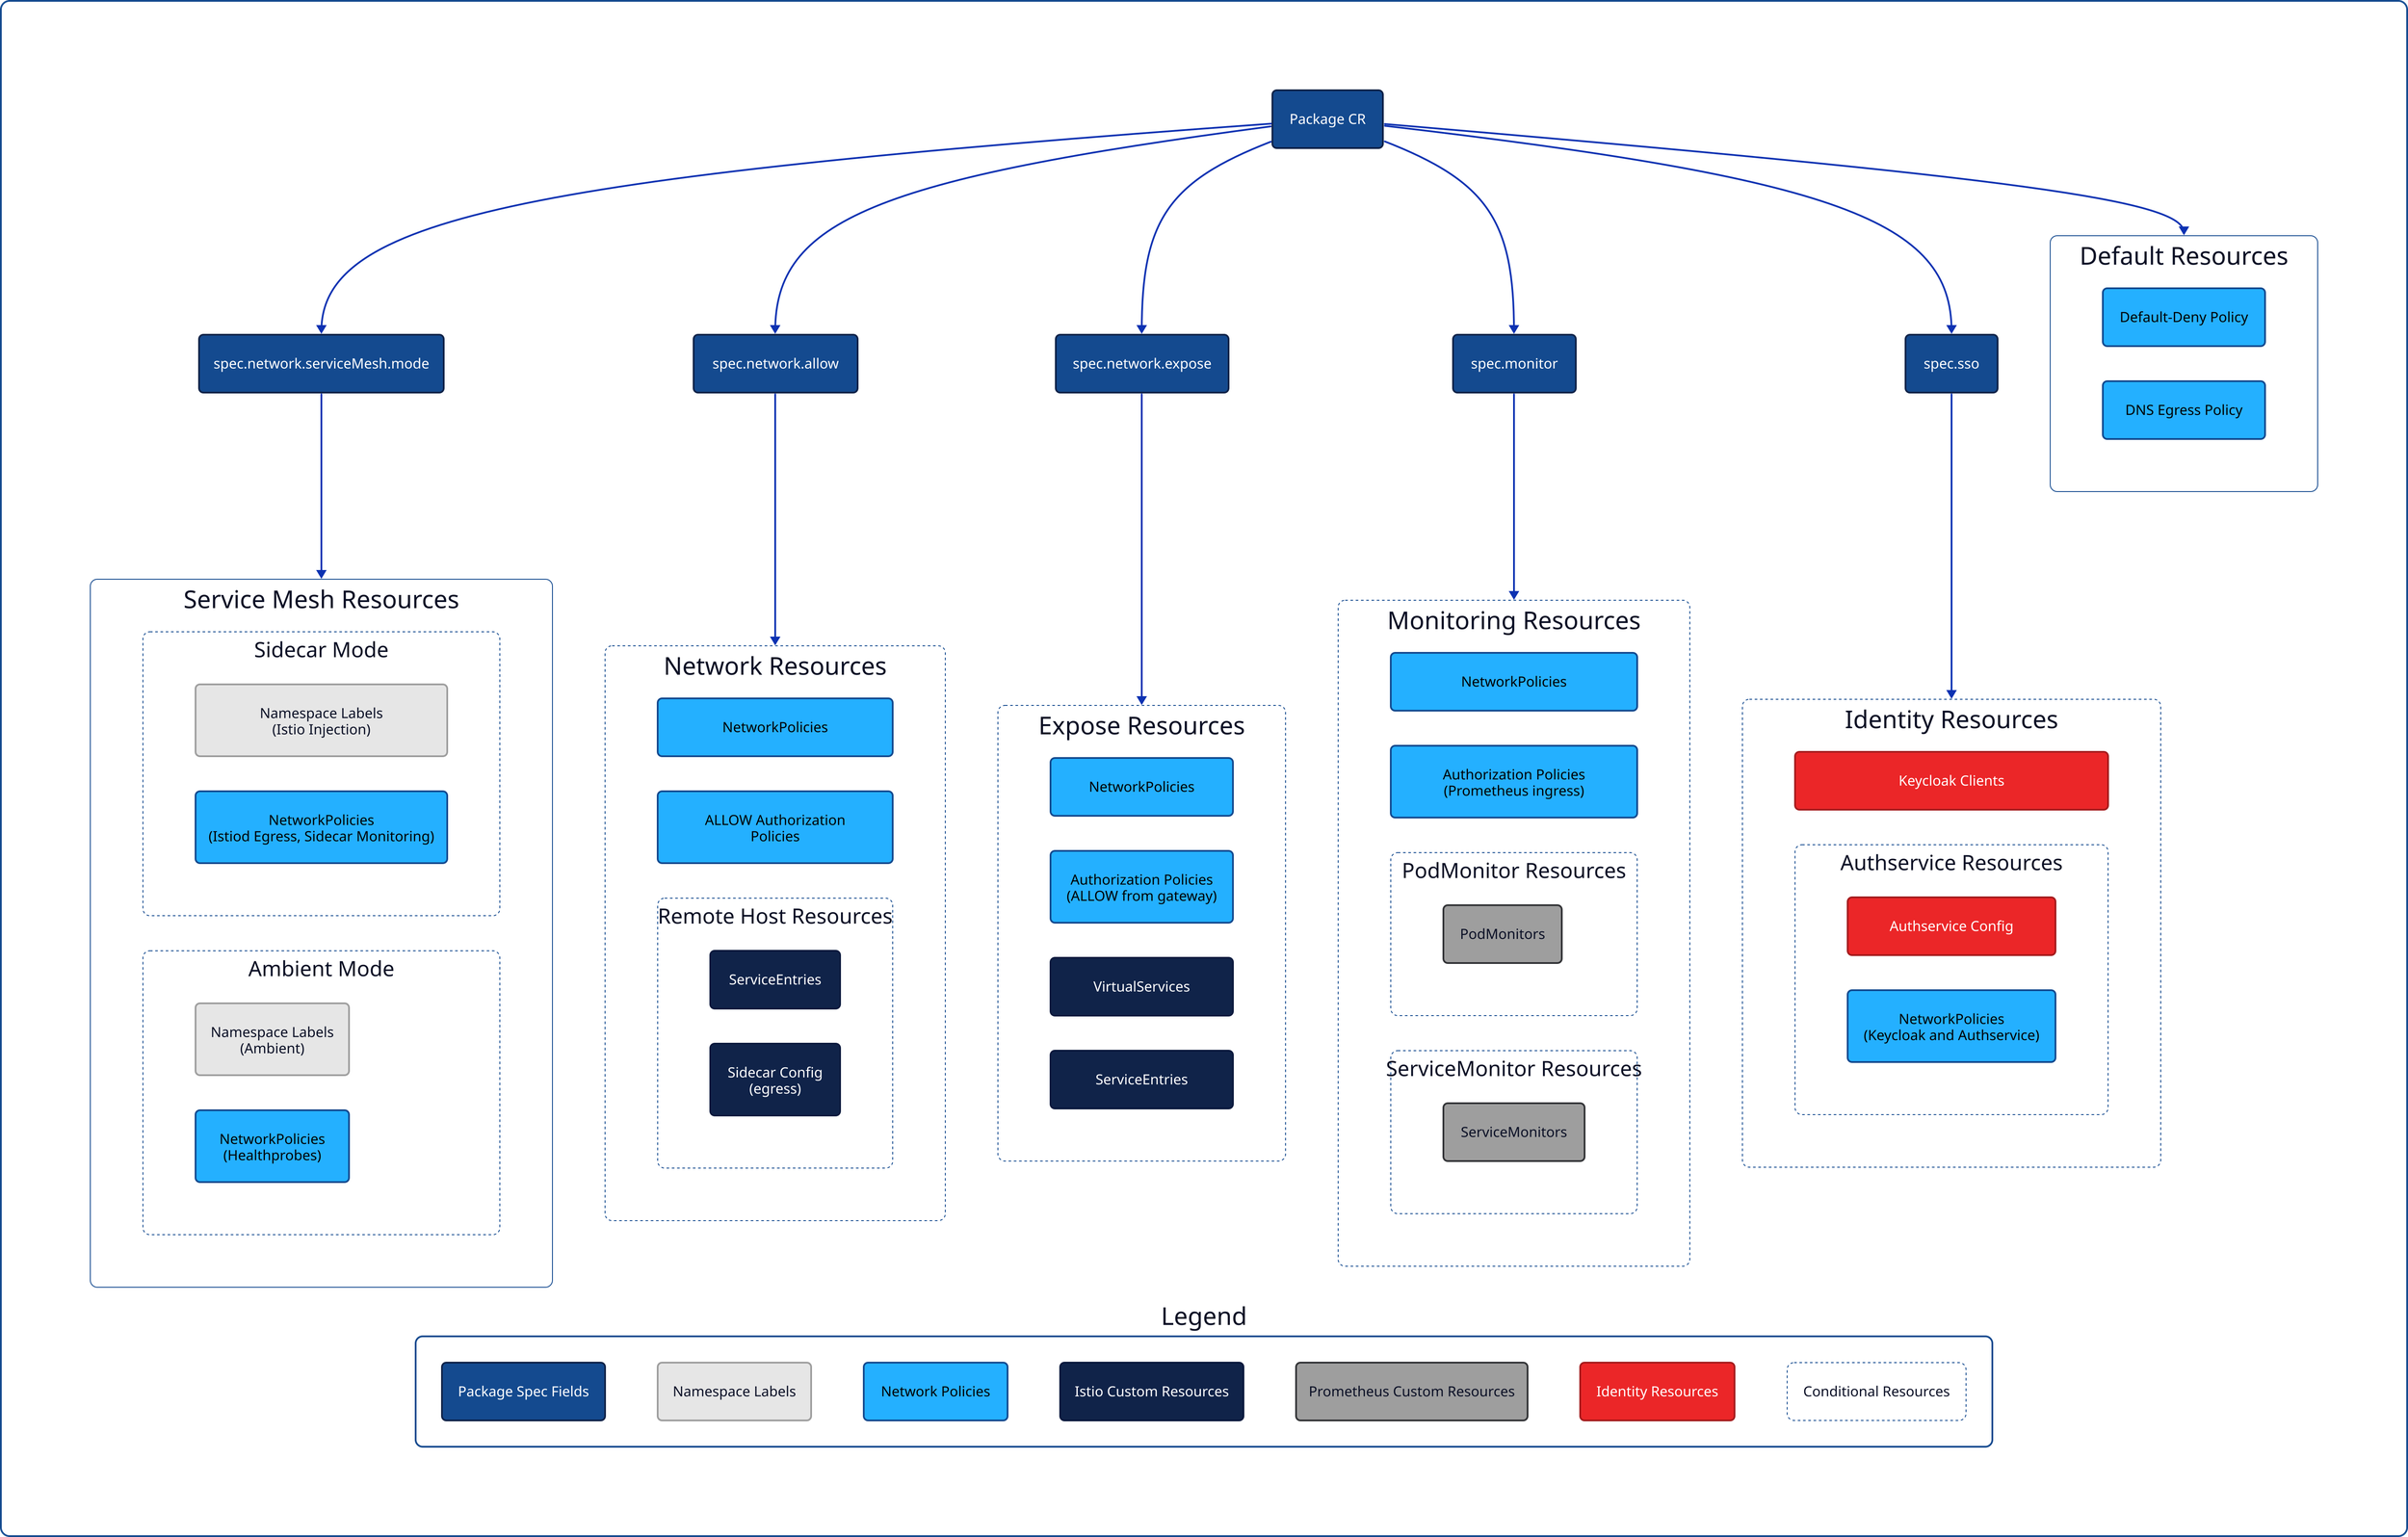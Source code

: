 # Theme and direction
direction: down

# Global diagram styling
style: {
  fill: "white"
  stroke: "#144a8f"
  stroke-width: 2
  border-radius: 10
  font-color: "#000000"
}

# Define classes for styling
classes: {
  pkgSpec: {
    style: {
      fill: "#144a8f"
      stroke: "#102349"
      stroke-width: 2
      border-radius: 5
      font-color: "#ffffff"
    }
  }
  defaultResource: {
    style: {
      fill: "#e6e6e6"
      stroke: "#9e9e9e"
      border-radius: 5
    }
  }
  networkResource: {
    style: {
      fill: "#24b0ff"
      stroke: "#144a8f"
      stroke-width: 2
      border-radius: 5
      font-color: "#000000"
    }
  }
  istioResource: {
    style: {
      fill: "#102349"
      stroke: "#0c1a3e"
      stroke-width: 2
      border-radius: 5
      font-color: "#ffffff"
    }
  }
  monitorResource: {
    style: {
      fill: "#9e9e9e"
      stroke: "#323336"
      stroke-width: 2
      border-radius: 5
    }
  }
  authResource: {
    style: {
      fill: "#eb2628"
      stroke: "#a51c1e"
      stroke-width: 2
      border-radius: 5
      font-color: "#ffffff"
    }
  }
  container: {
    style: {
      fill: "transparent"
      stroke: "#144a8f"
      stroke-width: 1
      border-radius: 8
      stroke-dash: 3
    }
    grid-columns: 1
    direction: down
  }
  containerNoDash: {
    style: {
      fill: "transparent"
      stroke: "#144a8f"
      stroke-width: 1
      border-radius: 8
    }
    grid-columns: 1
    direction: down
  }
}

# Main Package CR
Package: {
  label: "Package CR"
  class: pkgSpec
}

# Package Specs
AllowSpec: {
  label: "spec.network.allow"
  class: pkgSpec
}

ExposeSpec: {
  label: "spec.network.expose"
  class: pkgSpec
}

ServiceMeshSpec: {
  label: "spec.network.serviceMesh.mode"
  class: pkgSpec
}

MonitorSpec: {
  label: "spec.monitor"
  class: pkgSpec
}

SSOSpec: {
  label: "spec.sso"
  class: pkgSpec
}

# Default Resources & Service Mesh
DefaultResources: {
  label: "Default Resources"
  class: containerNoDash

  DefPol: {
    label: "Default-Deny Policy"
    class: networkResource
  }

  DNSPol: {
    label: "DNS Egress Policy"
    class: networkResource
  }
}

ServiceMeshResources: {
  label: "Service Mesh Resources"
  class: containerNoDash

  SidecarResources: {
    label: "Sidecar Mode"
    class: container

    NSLabelsSidecar: {
      label: "Namespace Labels\n(Istio Injection)"
      class: defaultResource
    }

    SidecarNetPols: {
      label: "NetworkPolicies\n(Istiod Egress, Sidecar Monitoring)"
      class: networkResource
    }
  }

  AmbientResources: {
    label: "Ambient Mode"
    class: container

    NSLabelsAmbient: {
      label: "Namespace Labels\n(Ambient)"
      class: defaultResource
    }

    AmbientNetPols: {
      label: "NetworkPolicies\n(Healthprobes)"
      class: networkResource
    }
  }
}

# Network Resources
NetworkResources: {
  label: "Network Resources"
  class: container

  AllowNetPol: {
    label: "NetworkPolicies"
    class: networkResource
  }

  AllowAuthPol: {
    label: "ALLOW Authorization\nPolicies"
    class: networkResource
  }

  RemoteHostResources: {
    label: "Remote Host Resources"
    class: container
    direction: down

    RemoteSvcEntry: {
      label: "ServiceEntries"
      class: istioResource
    }

    RemoteSidecar: {
      label: "Sidecar Config\n(egress)"
      class: istioResource
    }
  }
}

# Identity Resources
IdentityResources: {
  label: "Identity Resources"
  class: container

  KeycloakClients: {
    label: "Keycloak Clients"
    class: authResource
  }

  AuthserviceResources: {
    label: "Authservice Resources"
    class: container

    AuthserviceConfig: {
      label: "Authservice Config"
      class: authResource
    }

    AuthserviceNetPol: {
      label: "NetworkPolicies\n(Keycloak and Authservice)"
      class: networkResource
    }
  }
}

# Expose Resources
ExposeResources: {
  label: "Expose Resources"
  class: container

  ExposeNetPol: {
    label: "NetworkPolicies"
    class: networkResource
  }

  ExposeAuthPol: {
    label: "Authorization Policies\n(ALLOW from gateway)"
    class: networkResource
  }

  ExposeVirtSvc: {
    label: "VirtualServices"
    class: istioResource
  }

  ExposeSvcEntry: {
    label: "ServiceEntries"
    class: istioResource
  }
}

# Monitoring Resources
MonitoringResources: {
  label: "Monitoring Resources"
  class: container

  MonitorNetPols: {
    label: "NetworkPolicies"
    class: networkResource
  }

  MonitorAuthPols: {
    label: "Authorization Policies\n(Prometheus ingress)"
    class: networkResource
  }

  PodMonitorResources: {
    label: "PodMonitor Resources"
    class: container

    PodMonitors: {
      label: "PodMonitors"
      class: monitorResource
    }
  }

  ServiceMonitorResources: {
    label: "ServiceMonitor Resources"
    class: container

    ServiceMonitors: {
      label: "ServiceMonitors"
      class: monitorResource
    }
  }
}

# Legend
Legend: {
  label: "Legend"
  style: {
    fill: "white"
    stroke: "#144a8f"
    stroke-width: 2
    border-radius: 8
  }
  direction: down

  L1: {label: "Package Spec Fields"; class: pkgSpec}
  L2: {label: "Namespace Labels"; class: defaultResource}
  L3: {label: "Network Policies"; class: networkResource}
  L4: {label: "Istio Custom Resources"; class: istioResource}
  L5: {label: "Prometheus Custom Resources"; class: monitorResource}
  L6: {label: "Identity Resources"; class: authResource}
  L7: {label: "Conditional Resources"; class: container; style.font-size: 16}

  near: "bottom-center"
}

# Edges
Package -> DefaultResources
Package -> ServiceMeshSpec
Package -> AllowSpec
Package -> ExposeSpec
Package -> MonitorSpec
Package -> SSOSpec

ServiceMeshSpec -> ServiceMeshResources
AllowSpec -> NetworkResources
SSOSpec -> IdentityResources
ExposeSpec -> ExposeResources
MonitorSpec -> MonitoringResources
